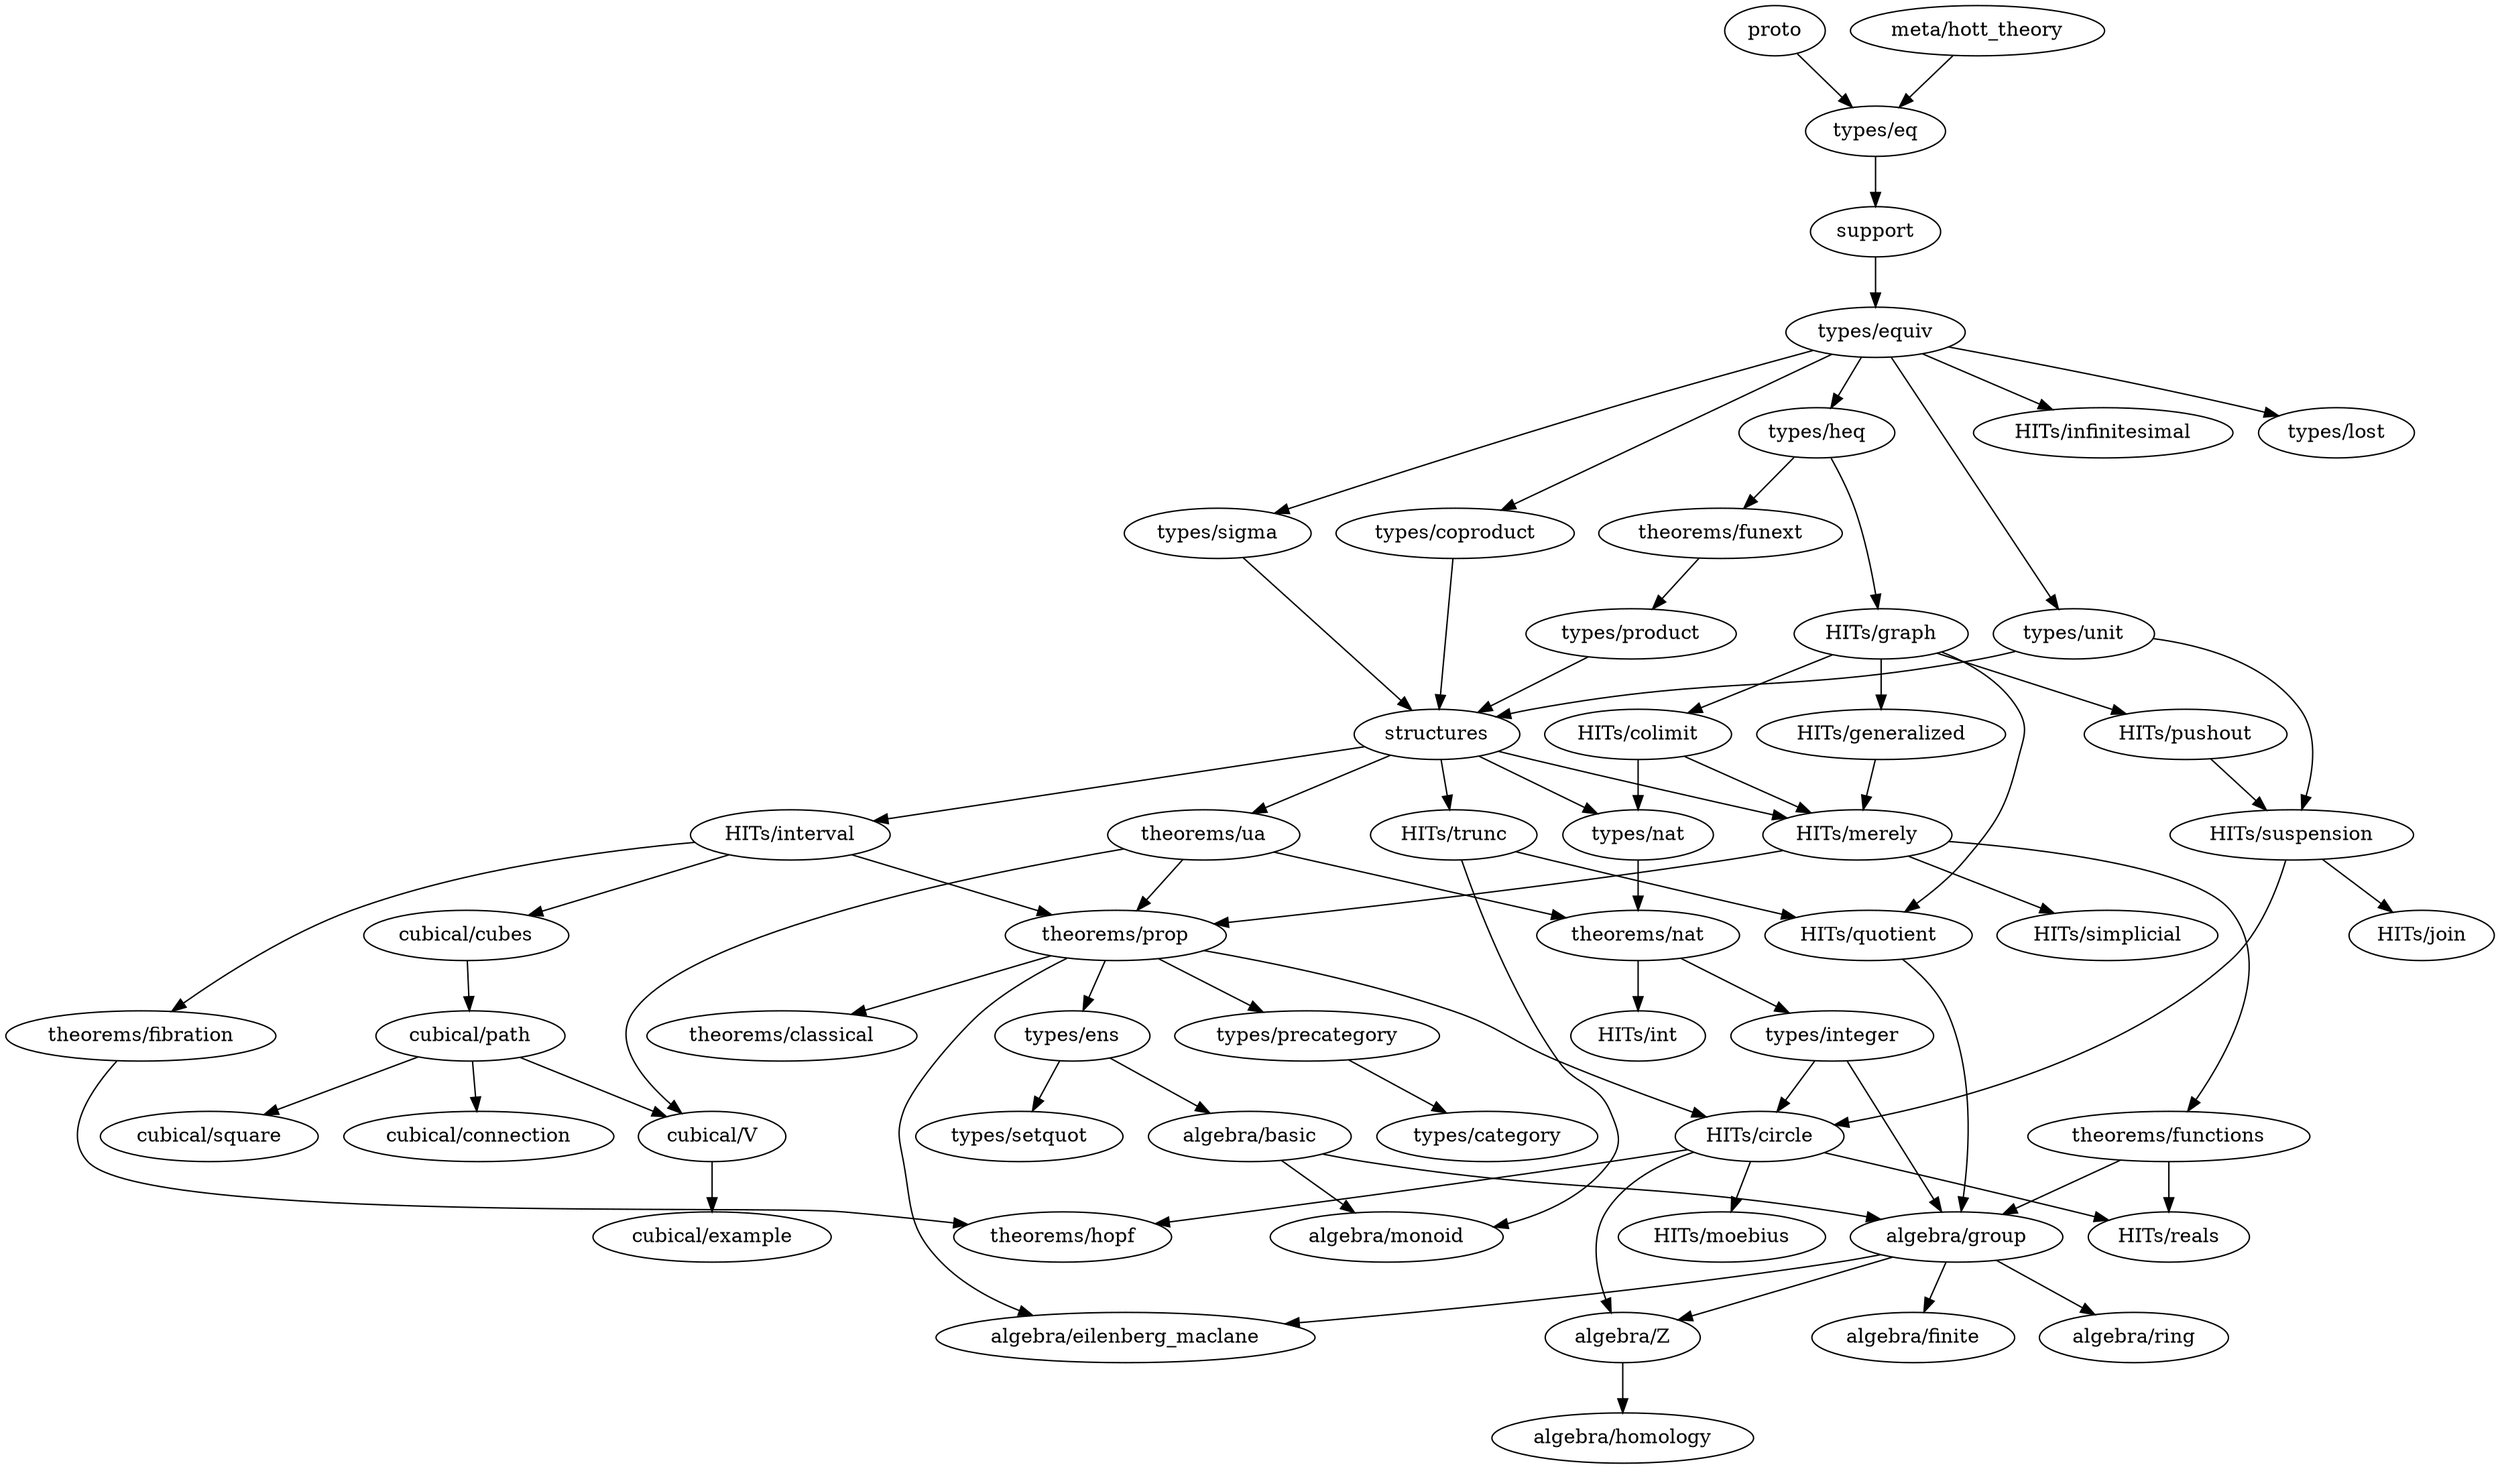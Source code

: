 digraph dependency_map {
  proto -> "types/eq"
  "meta/hott_theory" -> "types/eq"
  support -> "types/equiv"
  structures -> {
    "HITs/interval",
    "HITs/merely",
    "HITs/trunc",
    "types/nat",
    "theorems/ua"
  }

  subgraph algebra {
    "algebra/basic" -> { "algebra/monoid", "algebra/group" }
    "algebra/eilenberg_maclane"
    "algebra/finite"
    "algebra/group" -> {
      "algebra/eilenberg_maclane",
      "algebra/finite",
      "algebra/ring",
      "algebra/Z"
    }
    "algebra/homology"
    "algebra/monoid"
    "algebra/ring"
    "algebra/Z" -> { "algebra/homology" }
  }

  subgraph types {
    "types/category"
    "types/coproduct" -> { structures }
    "types/eq" -> { support }
    "types/ens" -> { "algebra/basic", "types/setquot" }
    "types/equiv" -> {
      "types/heq",
      "HITs/infinitesimal",
      "types/coproduct",
      "types/lost",
      "types/unit",
      "types/sigma"
    }
    "types/heq" -> {
      "HITs/graph", "theorems/funext"
    }
    "types/integer" -> {
      "algebra/group",
      "HITs/circle"
    }
    "types/lost"
    "types/nat" -> { "theorems/nat" }
    "types/precategory" -> { "types/category" }
    "types/product" -> { structures }
    "types/setquot"
    "types/sigma" -> { structures }
    "types/unit" -> { structures, "HITs/suspension" }
  }

  subgraph HITs {
    "HITs/circle" -> {
      "algebra/Z",
      "theorems/hopf",
      "HITs/moebius",
      "HITs/reals"
    }
    "HITs/colimit" -> { "HITs/merely", "types/nat" }
    "HITs/generalized" -> "HITs/merely"
    "HITs/graph" -> {
      "HITs/colimit",
      "HITs/generalized",
      "HITs/pushout",
      "HITs/quotient"
    }
    "HITs/infinitesimal"
    "HITs/interval" -> {
      "cubical/cubes",
      "theorems/prop",
      "theorems/fibration"
    }
    "HITs/join"
    "HITs/merely" -> {
      "theorems/prop",
      "HITs/simplicial",
      "theorems/functions"
    }
    "HITs/moebius"
    "HITs/pushout" -> {
      "HITs/suspension"
    }
    "HITs/quotient" -> { "algebra/group" }
    "HITs/reals"
    "HITs/simplicial"
    "HITs/suspension" -> { "HITs/circle", "HITs/join" }
    "HITs/trunc" -> { "algebra/monoid", "HITs/quotient" }
  }

  subgraph cubical {
    "cubical/connection"
    "cubical/cubes" -> "cubical/path"
    "cubical/example"
    "cubical/path" -> {
      "cubical/square",
      "cubical/V",
      "cubical/connection"
    }
    "cubical/square"
    "cubical/V" -> { "cubical/example" }
  }

  subgraph theorems {
    "theorems/classical"
    "theorems/fibration" -> { "theorems/hopf" }
    "theorems/functions" -> { "HITs/reals", "algebra/group" }
    "theorems/funext" -> { "types/product" }
    "theorems/hopf"
    "theorems/nat" -> { "HITs/int", "types/integer" }
    "theorems/prop" -> {
      "algebra/eilenberg_maclane",
      "HITs/circle",
      "types/ens",
      "types/precategory",
      "theorems/classical"
    }
    "theorems/ua" -> {
      "theorems/nat",
      "theorems/prop",
      "cubical/V"
    }
  }
}